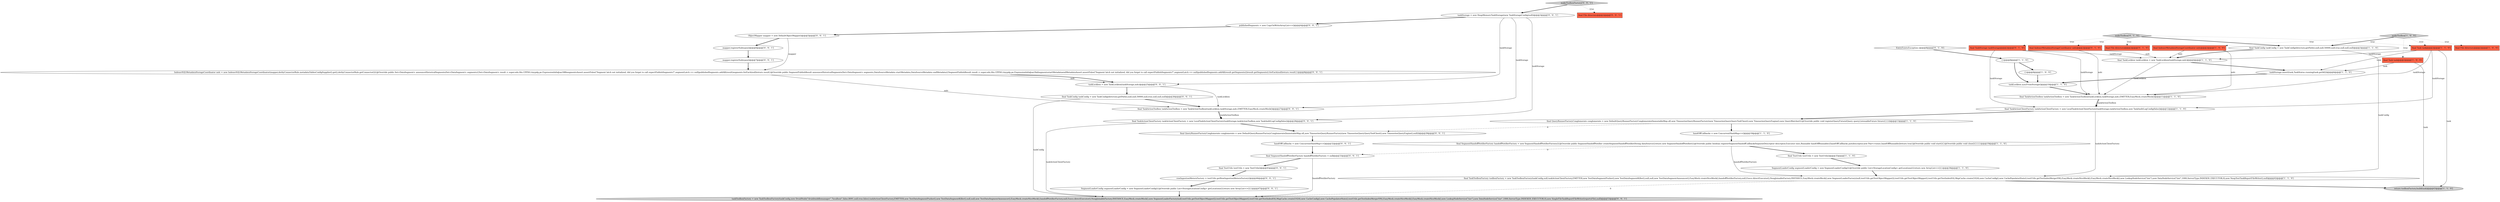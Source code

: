 digraph {
29 [style = filled, label = "taskStorage = new HeapMemoryTaskStorage(new TaskStorageConfig(null))@@@3@@@['0', '0', '1']", fillcolor = white, shape = ellipse image = "AAA0AAABBB3BBB"];
21 [style = filled, label = "final IndexerMetadataStorageCoordinator mdc@@@2@@@['0', '1', '0']", fillcolor = tomato, shape = box image = "AAA0AAABBB2BBB"];
43 [style = filled, label = "final TaskConfig taskConfig = new TaskConfig(directory.getPath(),null,null,50000,null,true,null,null,null)@@@26@@@['0', '0', '1']", fillcolor = white, shape = ellipse image = "AAA0AAABBB3BBB"];
20 [style = filled, label = "final TaskStorage taskStorage@@@2@@@['0', '1', '0']", fillcolor = tomato, shape = box image = "AAA0AAABBB2BBB"];
27 [style = filled, label = "SegmentLoaderConfig segmentLoaderConfig = new SegmentLoaderConfig(){@Override public List<StorageLocationConfig> getLocations(){return new ArrayList<>()}}@@@47@@@['0', '0', '1']", fillcolor = white, shape = ellipse image = "AAA0AAABBB3BBB"];
19 [style = filled, label = "final TaskToolboxFactory toolboxFactory = new TaskToolboxFactory(taskConfig,null,taskActionClientFactory,EMITTER,new TestDataSegmentPusher(),new TestDataSegmentKiller(),null,null,new TestDataSegmentAnnouncer(),EasyMock.createNiceMock(),handoffNotifierFactory,null,Execs.directExecutor(),NoopJoinableFactory.INSTANCE,EasyMock.createMock(),new SegmentLoaderFactory(null,testUtils.getTestObjectMapper()),testUtils.getTestObjectMapper(),testUtils.getTestIndexIO(),MapCache.create(1024),new CacheConfig(),new CachePopulatorStats(),testUtils.getTestIndexMergerV9(),EasyMock.createNiceMock(),EasyMock.createNiceMock(),new LookupNodeService(\"tier\"),new DataNodeService(\"tier\",1000,ServerType.INDEXER_EXECUTOR,0),new NoopTestTaskReportFileWriter(),null)@@@42@@@['1', '1', '0']", fillcolor = white, shape = ellipse image = "AAA0AAABBB1BBB"];
30 [style = filled, label = "IndexerSQLMetadataStorageCoordinator mdc = new IndexerSQLMetadataStorageCoordinator(mapper,derbyConnectorRule.metadataTablesConfigSupplier().get(),derbyConnectorRule.getConnector()){@Override public Set<DataSegment> announceHistoricalSegments(Set<DataSegment> segments){Set<DataSegment> result = super.edu.fdu.CPPDG.tinypdg.pe.ExpressionInfo@aa188bsegmentsAssert.assertFalse(\"Segment latch not initialized, did you forget to call expectPublishSegments?\",segmentLatch == null)publishedSegments.addAll(result)segments.forEach(null)return result}@Override public SegmentPublishResult announceHistoricalSegments(Set<DataSegment> segments,DataSourceMetadata startMetadata,DataSourceMetadata endMetadata){SegmentPublishResult result = super.edu.fdu.CPPDG.tinypdg.pe.ExpressionInfo@aa18afsegmentsstartMetadataendMetadataAssert.assertFalse(\"Segment latch not initialized, did you forget to call expectPublishSegments?\",segmentLatch == null)publishedSegments.addAll(result.getSegments())result.getSegments().forEach(null)return result}}@@@8@@@['0', '0', '1']", fillcolor = white, shape = ellipse image = "AAA0AAABBB3BBB"];
36 [style = filled, label = "makeToolboxFactory['0', '0', '1']", fillcolor = lightgray, shape = diamond image = "AAA0AAABBB3BBB"];
18 [style = filled, label = "final Task task@@@2@@@['1', '1', '0']", fillcolor = tomato, shape = box image = "AAA0AAABBB1BBB"];
16 [style = filled, label = "SegmentLoaderConfig segmentLoaderConfig = new SegmentLoaderConfig(){@Override public List<StorageLocationConfig> getLocations(){return new ArrayList<>()}}@@@36@@@['1', '1', '0']", fillcolor = white, shape = ellipse image = "AAA0AAABBB1BBB"];
3 [style = filled, label = "final TaskActionClientFactory taskActionClientFactory = new LocalTaskActionClientFactory(taskStorage,taskActionToolbox,new TaskAuditLogConfig(false))@@@12@@@['1', '1', '0']", fillcolor = white, shape = ellipse image = "AAA0AAABBB1BBB"];
2 [style = filled, label = "final TaskActionToolbox taskActionToolbox = new TaskActionToolbox(taskLockbox,taskStorage,mdc,EMITTER,EasyMock.createMock())@@@11@@@['1', '1', '0']", fillcolor = white, shape = ellipse image = "AAA0AAABBB1BBB"];
42 [style = filled, label = "taskLockbox = new TaskLockbox(taskStorage,mdc)@@@25@@@['0', '0', '1']", fillcolor = white, shape = ellipse image = "AAA0AAABBB3BBB"];
4 [style = filled, label = "handOffCallbacks = new ConcurrentHashMap<>()@@@18@@@['1', '1', '0']", fillcolor = white, shape = ellipse image = "AAA0AAABBB1BBB"];
26 [style = filled, label = "final TestUtils testUtils = new TestUtils()@@@45@@@['0', '0', '1']", fillcolor = white, shape = ellipse image = "AAA0AAABBB3BBB"];
31 [style = filled, label = "mapper.registerSubtypes()@@@7@@@['0', '0', '1']", fillcolor = white, shape = ellipse image = "AAA0AAABBB3BBB"];
25 [style = filled, label = "rowIngestionMetersFactory = testUtils.getRowIngestionMetersFactory()@@@46@@@['0', '0', '1']", fillcolor = white, shape = ellipse image = "AAA0AAABBB3BBB"];
15 [style = filled, label = "taskLockbox.syncFromStorage()@@@10@@@['1', '1', '0']", fillcolor = white, shape = ellipse image = "AAA0AAABBB1BBB"];
0 [style = filled, label = "final Task task@@@2@@@['1', '0', '0']", fillcolor = tomato, shape = box image = "AAA0AAABBB1BBB"];
22 [style = filled, label = "EntryExistsException e@@@8@@@['0', '1', '0']", fillcolor = white, shape = diamond image = "AAA0AAABBB2BBB"];
39 [style = filled, label = "final TaskActionClientFactory taskActionClientFactory = new LocalTaskActionClientFactory(taskStorage,taskActionToolbox,new TaskAuditLogConfig(false))@@@28@@@['0', '0', '1']", fillcolor = white, shape = ellipse image = "AAA0AAABBB3BBB"];
28 [style = filled, label = "handOffCallbacks = new ConcurrentHashMap<>()@@@32@@@['0', '0', '1']", fillcolor = white, shape = ellipse image = "AAA0AAABBB3BBB"];
34 [style = filled, label = "final TaskActionToolbox taskActionToolbox = new TaskActionToolbox(taskLockbox,taskStorage,mdc,EMITTER,EasyMock.createMock())@@@27@@@['0', '0', '1']", fillcolor = white, shape = ellipse image = "AAA0AAABBB3BBB"];
38 [style = filled, label = "final File directory@@@2@@@['0', '0', '1']", fillcolor = tomato, shape = box image = "AAA0AAABBB3BBB"];
9 [style = filled, label = "{}@@@8@@@['1', '1', '0']", fillcolor = white, shape = ellipse image = "AAA0AAABBB1BBB"];
6 [style = filled, label = "final TaskLockbox taskLockbox = new TaskLockbox(taskStorage,mdc)@@@4@@@['1', '1', '0']", fillcolor = white, shape = ellipse image = "AAA0AAABBB1BBB"];
11 [style = filled, label = "makeToolbox['1', '0', '0']", fillcolor = lightgray, shape = diamond image = "AAA0AAABBB1BBB"];
7 [style = filled, label = "taskStorage.insert(task,TaskStatus.running(task.getId()))@@@6@@@['1', '1', '0']", fillcolor = white, shape = ellipse image = "AAA0AAABBB1BBB"];
1 [style = filled, label = "final TestUtils testUtils = new TestUtils()@@@35@@@['1', '1', '0']", fillcolor = white, shape = ellipse image = "AAA0AAABBB1BBB"];
5 [style = filled, label = "final TaskConfig taskConfig = new TaskConfig(directory.getPath(),null,null,50000,null,true,null,null,null)@@@3@@@['1', '1', '0']", fillcolor = white, shape = ellipse image = "AAA0AAABBB1BBB"];
24 [style = filled, label = "final File directory@@@2@@@['0', '1', '0']", fillcolor = tomato, shape = box image = "AAA0AAABBB2BBB"];
12 [style = filled, label = "final QueryRunnerFactoryConglomerate conglomerate = new DefaultQueryRunnerFactoryConglomerate(ImmutableMap.of(,new TimeseriesQueryRunnerFactory(new TimeseriesQueryQueryToolChest(),new TimeseriesQueryEngine(),new QueryWatcher(){@Override public void registerQueryFuture(Query query,ListenableFuture future){}})))@@@13@@@['1', '1', '0']", fillcolor = white, shape = ellipse image = "AAA0AAABBB1BBB"];
13 [style = filled, label = "final IndexerMetadataStorageCoordinator mdc@@@2@@@['1', '0', '0']", fillcolor = tomato, shape = box image = "AAA0AAABBB1BBB"];
17 [style = filled, label = "final SegmentHandoffNotifierFactory handoffNotifierFactory = new SegmentHandoffNotifierFactory(){@Override public SegmentHandoffNotifier createSegmentHandoffNotifier(String dataSource){return new SegmentHandoffNotifier(){@Override public boolean registerSegmentHandoffCallback(SegmentDescriptor descriptor,Executor exec,Runnable handOffRunnable){handOffCallbacks.put(descriptor,new Pair<>(exec,handOffRunnable))return true}@Override public void start(){}@Override public void close(){}}}}@@@19@@@['1', '1', '0']", fillcolor = white, shape = ellipse image = "AAA0AAABBB1BBB"];
10 [style = filled, label = "final File directory@@@2@@@['1', '0', '0']", fillcolor = tomato, shape = box image = "AAA0AAABBB1BBB"];
37 [style = filled, label = "final SegmentHandoffNotifierFactory handoffNotifierFactory = null@@@33@@@['0', '0', '1']", fillcolor = white, shape = ellipse image = "AAA0AAABBB3BBB"];
14 [style = filled, label = "return toolboxFactory.build(task)@@@43@@@['1', '1', '0']", fillcolor = lightgray, shape = ellipse image = "AAA0AAABBB1BBB"];
32 [style = filled, label = "ObjectMapper mapper = new DefaultObjectMapper()@@@5@@@['0', '0', '1']", fillcolor = white, shape = ellipse image = "AAA0AAABBB3BBB"];
8 [style = filled, label = "{}@@@8@@@['1', '0', '0']", fillcolor = white, shape = ellipse image = "AAA0AAABBB1BBB"];
33 [style = filled, label = "mapper.registerSubtypes()@@@6@@@['0', '0', '1']", fillcolor = white, shape = ellipse image = "AAA0AAABBB3BBB"];
35 [style = filled, label = "taskToolboxFactory = new TaskToolboxFactory(taskConfig,new DruidNode(\"druid/middlemanager\",\"localhost\",false,8091,null,true,false),taskActionClientFactory,EMITTER,new TestDataSegmentPusher(),new TestDataSegmentKiller(),null,null,new TestDataSegmentAnnouncer(),EasyMock.createNiceMock(),handoffNotifierFactory,null,Execs.directExecutor(),NoopJoinableFactory.INSTANCE,EasyMock.createMock(),new SegmentLoaderFactory(null,testUtils.getTestObjectMapper()),testUtils.getTestObjectMapper(),testUtils.getTestIndexIO(),MapCache.create(1024),new CacheConfig(),new CachePopulatorStats(),testUtils.getTestIndexMergerV9(),EasyMock.createNiceMock(),EasyMock.createNiceMock(),new LookupNodeService(\"tier\"),new DataNodeService(\"tier\",1000,ServerType.INDEXER_EXECUTOR,0),new SingleFileTaskReportFileWriter(reportsFile),null)@@@53@@@['0', '0', '1']", fillcolor = lightgray, shape = ellipse image = "AAA0AAABBB3BBB"];
40 [style = filled, label = "publishedSegments = new CopyOnWriteArrayList<>()@@@4@@@['0', '0', '1']", fillcolor = white, shape = ellipse image = "AAA0AAABBB3BBB"];
23 [style = filled, label = "makeToolbox['0', '1', '0']", fillcolor = lightgray, shape = diamond image = "AAA0AAABBB2BBB"];
41 [style = filled, label = "final QueryRunnerFactoryConglomerate conglomerate = new DefaultQueryRunnerFactoryConglomerate(ImmutableMap.of(,new TimeseriesQueryRunnerFactory(new TimeseriesQueryQueryToolChest(),new TimeseriesQueryEngine(),null)))@@@29@@@['0', '0', '1']", fillcolor = white, shape = ellipse image = "AAA0AAABBB3BBB"];
36->38 [style = dotted, label="true"];
40->32 [style = bold, label=""];
21->2 [style = solid, label="mdc"];
43->35 [style = solid, label="taskConfig"];
17->1 [style = bold, label=""];
5->19 [style = solid, label="taskConfig"];
19->35 [style = dashed, label="0"];
33->31 [style = bold, label=""];
11->10 [style = dotted, label="true"];
39->35 [style = solid, label="taskActionClientFactory"];
6->2 [style = solid, label="taskLockbox"];
36->29 [style = bold, label=""];
23->20 [style = dotted, label="true"];
0->14 [style = solid, label="task"];
0->7 [style = solid, label="task"];
13->6 [style = solid, label="mdc"];
29->34 [style = solid, label="taskStorage"];
12->4 [style = bold, label=""];
16->19 [style = bold, label=""];
29->40 [style = bold, label=""];
9->15 [style = bold, label=""];
42->43 [style = bold, label=""];
17->37 [style = dashed, label="0"];
23->24 [style = dotted, label="true"];
18->3 [style = solid, label="taskStorage"];
30->42 [style = solid, label="mdc"];
4->17 [style = bold, label=""];
11->0 [style = dotted, label="true"];
12->41 [style = dashed, label="0"];
37->26 [style = bold, label=""];
18->7 [style = solid, label="task"];
32->30 [style = solid, label="mapper"];
22->9 [style = bold, label=""];
29->39 [style = solid, label="taskStorage"];
13->2 [style = solid, label="mdc"];
15->2 [style = bold, label=""];
20->6 [style = solid, label="taskStorage"];
27->35 [style = bold, label=""];
2->3 [style = bold, label=""];
39->41 [style = bold, label=""];
43->34 [style = bold, label=""];
26->25 [style = bold, label=""];
20->3 [style = solid, label="taskStorage"];
23->21 [style = dotted, label="true"];
3->12 [style = bold, label=""];
28->37 [style = bold, label=""];
23->18 [style = dotted, label="true"];
2->3 [style = solid, label="taskActionToolbox"];
23->5 [style = bold, label=""];
11->18 [style = dotted, label="true"];
37->35 [style = solid, label="handoffNotifierFactory"];
30->34 [style = solid, label="mdc"];
42->34 [style = solid, label="taskLockbox"];
18->14 [style = solid, label="task"];
34->39 [style = solid, label="taskActionToolbox"];
7->15 [style = bold, label=""];
31->30 [style = bold, label=""];
19->14 [style = bold, label=""];
34->39 [style = bold, label=""];
18->6 [style = solid, label="taskStorage"];
9->8 [style = bold, label=""];
6->7 [style = bold, label=""];
32->33 [style = bold, label=""];
1->16 [style = bold, label=""];
25->27 [style = bold, label=""];
11->13 [style = dotted, label="true"];
17->19 [style = solid, label="handoffNotifierFactory"];
29->42 [style = solid, label="taskStorage"];
30->42 [style = bold, label=""];
20->2 [style = solid, label="taskStorage"];
8->15 [style = bold, label=""];
5->6 [style = bold, label=""];
11->5 [style = bold, label=""];
41->28 [style = bold, label=""];
3->19 [style = solid, label="taskActionClientFactory"];
18->2 [style = solid, label="taskStorage"];
21->6 [style = solid, label="mdc"];
}
